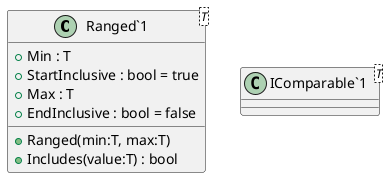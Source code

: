@startuml
class "Ranged`1"<T> {
    + Min : T
    + StartInclusive : bool = true
    + Max : T
    + EndInclusive : bool = false
    + Ranged(min:T, max:T)
    + Includes(value:T) : bool
}
class "IComparable`1"<T> {
}
@enduml
